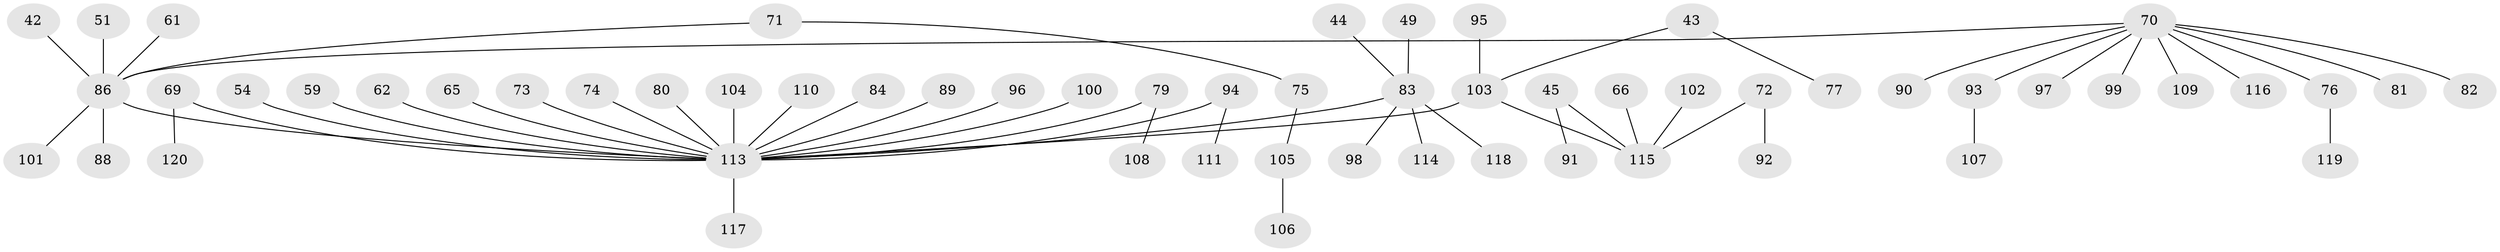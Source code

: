 // original degree distribution, {4: 0.06666666666666667, 7: 0.016666666666666666, 5: 0.025, 6: 0.025, 3: 0.1, 2: 0.25833333333333336, 1: 0.5083333333333333}
// Generated by graph-tools (version 1.1) at 2025/52/03/09/25 04:52:33]
// undirected, 60 vertices, 59 edges
graph export_dot {
graph [start="1"]
  node [color=gray90,style=filled];
  42;
  43 [super="+29"];
  44;
  45;
  49;
  51;
  54;
  59;
  61;
  62;
  65;
  66;
  69;
  70 [super="+48+30+53+58+68"];
  71;
  72;
  73;
  74;
  75;
  76;
  77;
  79;
  80;
  81;
  82;
  83 [super="+14+24+27"];
  84;
  86 [super="+3+7+12+60+36+57+39+41"];
  88;
  89;
  90;
  91;
  92;
  93;
  94;
  95;
  96;
  97;
  98;
  99;
  100;
  101;
  102;
  103 [super="+17"];
  104;
  105;
  106;
  107;
  108;
  109;
  110;
  111;
  113 [super="+23+63+78+87+112+33+40"];
  114;
  115 [super="+34+52+55+56"];
  116;
  117;
  118;
  119;
  120;
  42 -- 86;
  43 -- 77;
  43 -- 103;
  44 -- 83;
  45 -- 91;
  45 -- 115;
  49 -- 83;
  51 -- 86;
  54 -- 113;
  59 -- 113;
  61 -- 86;
  62 -- 113;
  65 -- 113;
  66 -- 115;
  69 -- 120;
  69 -- 113;
  70 -- 97;
  70 -- 109;
  70 -- 99;
  70 -- 90;
  70 -- 81;
  70 -- 82;
  70 -- 116;
  70 -- 86;
  70 -- 93;
  70 -- 76;
  71 -- 75;
  71 -- 86;
  72 -- 92;
  72 -- 115;
  73 -- 113;
  74 -- 113;
  75 -- 105;
  76 -- 119;
  79 -- 108;
  79 -- 113;
  80 -- 113;
  83 -- 114;
  83 -- 98;
  83 -- 118;
  83 -- 113;
  84 -- 113;
  86 -- 101;
  86 -- 113;
  86 -- 88;
  89 -- 113;
  93 -- 107;
  94 -- 111;
  94 -- 113;
  95 -- 103;
  96 -- 113;
  100 -- 113;
  102 -- 115;
  103 -- 115;
  103 -- 113;
  104 -- 113;
  105 -- 106;
  110 -- 113;
  113 -- 117;
}
